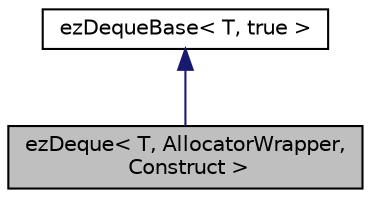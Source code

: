 digraph "ezDeque&lt; T, AllocatorWrapper, Construct &gt;"
{
 // LATEX_PDF_SIZE
  edge [fontname="Helvetica",fontsize="10",labelfontname="Helvetica",labelfontsize="10"];
  node [fontname="Helvetica",fontsize="10",shape=record];
  Node1 [label="ezDeque\< T, AllocatorWrapper,\l Construct \>",height=0.2,width=0.4,color="black", fillcolor="grey75", style="filled", fontcolor="black",tooltip=" "];
  Node2 -> Node1 [dir="back",color="midnightblue",fontsize="10",style="solid",fontname="Helvetica"];
  Node2 [label="ezDequeBase\< T, true \>",height=0.2,width=0.4,color="black", fillcolor="white", style="filled",URL="$d7/d68/classez_deque_base.htm",tooltip=" "];
}
